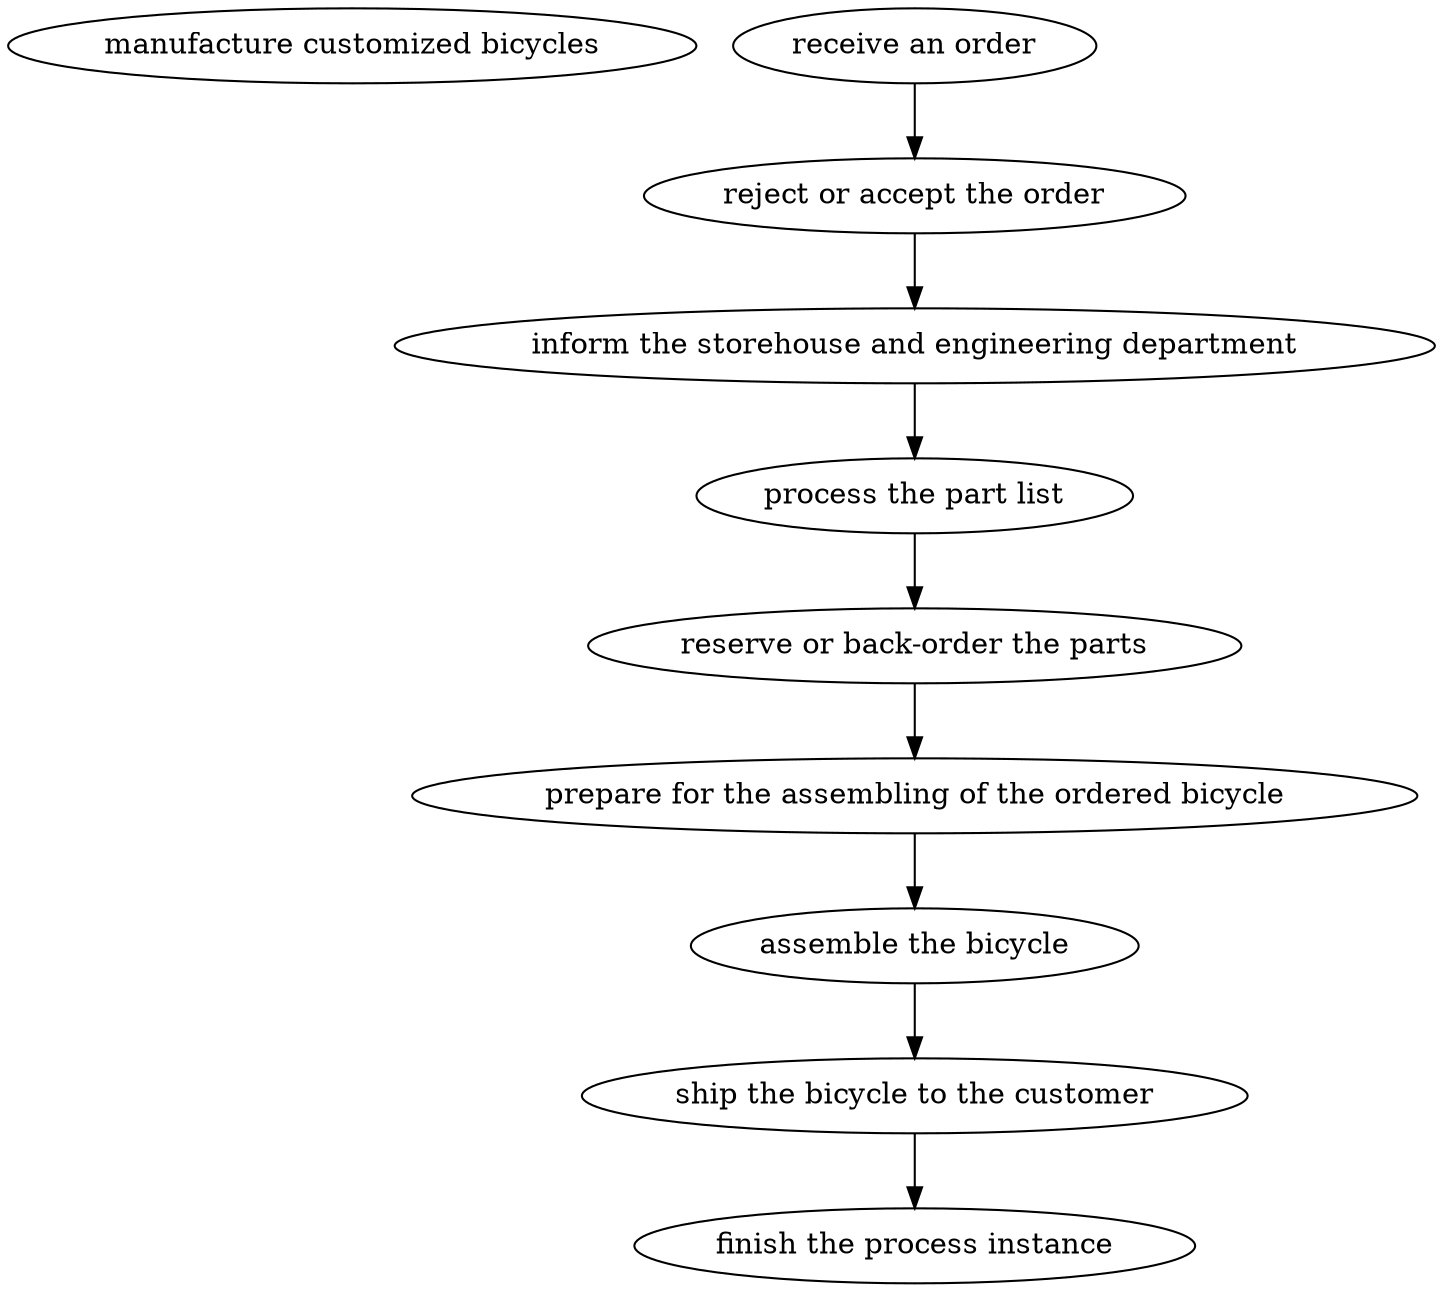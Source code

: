 strict digraph "doc-1.1" {
	graph [name="doc-1.1"];
	"manufacture customized bicycles"	[attrs="{'type': 'Activity', 'label': 'manufacture customized bicycles'}"];
	"receive an order"	[attrs="{'type': 'Activity', 'label': 'receive an order'}"];
	"reject or accept the order"	[attrs="{'type': 'Activity', 'label': 'reject or accept the order'}"];
	"receive an order" -> "reject or accept the order"	[attrs="{'type': 'flow', 'label': 'flow'}"];
	"inform the storehouse and engineering department"	[attrs="{'type': 'Activity', 'label': 'inform the storehouse and engineering department'}"];
	"reject or accept the order" -> "inform the storehouse and engineering department"	[attrs="{'type': 'flow', 'label': 'flow'}"];
	"process the part list"	[attrs="{'type': 'Activity', 'label': 'process the part list'}"];
	"inform the storehouse and engineering department" -> "process the part list"	[attrs="{'type': 'flow', 'label': 'flow'}"];
	"reserve or back-order the parts"	[attrs="{'type': 'Activity', 'label': 'reserve or back-order the parts'}"];
	"process the part list" -> "reserve or back-order the parts"	[attrs="{'type': 'flow', 'label': 'flow'}"];
	"prepare for the assembling of the ordered bicycle"	[attrs="{'type': 'Activity', 'label': 'prepare for the assembling of the ordered bicycle'}"];
	"reserve or back-order the parts" -> "prepare for the assembling of the ordered bicycle"	[attrs="{'type': 'flow', 'label': 'flow'}"];
	"assemble the bicycle"	[attrs="{'type': 'Activity', 'label': 'assemble the bicycle'}"];
	"prepare for the assembling of the ordered bicycle" -> "assemble the bicycle"	[attrs="{'type': 'flow', 'label': 'flow'}"];
	"ship the bicycle to the customer"	[attrs="{'type': 'Activity', 'label': 'ship the bicycle to the customer'}"];
	"assemble the bicycle" -> "ship the bicycle to the customer"	[attrs="{'type': 'flow', 'label': 'flow'}"];
	"finish the process instance"	[attrs="{'type': 'Activity', 'label': 'finish the process instance'}"];
	"ship the bicycle to the customer" -> "finish the process instance"	[attrs="{'type': 'flow', 'label': 'flow'}"];
}
